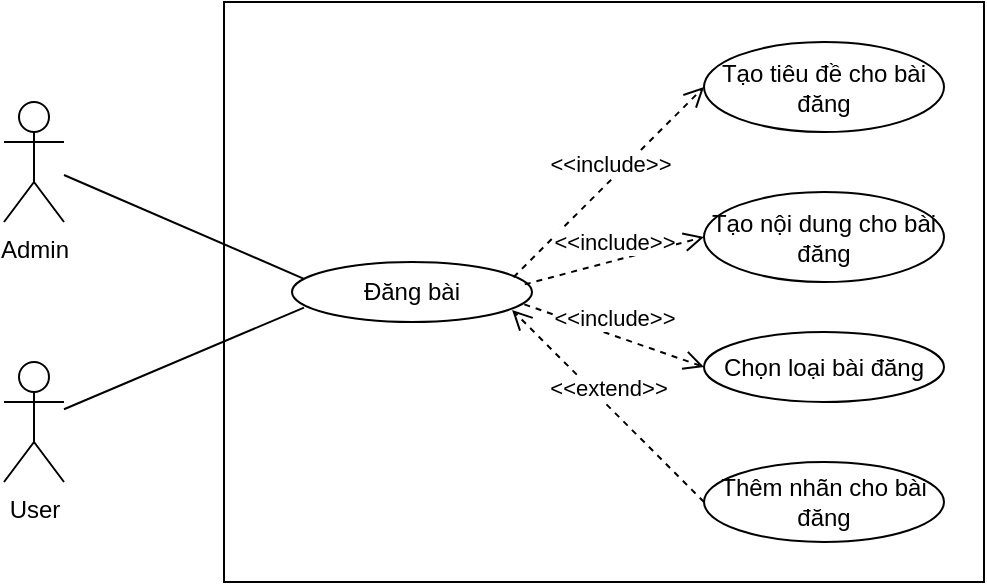 <mxfile version="14.1.2" type="device"><diagram id="ydaZoNyRoBm12WIdfpgQ" name="Page-1"><mxGraphModel dx="960" dy="563" grid="1" gridSize="10" guides="1" tooltips="1" connect="1" arrows="1" fold="1" page="1" pageScale="1" pageWidth="827" pageHeight="1169" math="0" shadow="0"><root><mxCell id="0"/><mxCell id="1" parent="0"/><mxCell id="IlSCWI6pbAh5zYhF6-MH-1" value="" style="rounded=0;whiteSpace=wrap;html=1;" vertex="1" parent="1"><mxGeometry x="260" y="30" width="380" height="290" as="geometry"/></mxCell><mxCell id="IlSCWI6pbAh5zYhF6-MH-2" value="User" style="shape=umlActor;verticalLabelPosition=bottom;verticalAlign=top;html=1;outlineConnect=0;" vertex="1" parent="1"><mxGeometry x="150" y="210" width="30" height="60" as="geometry"/></mxCell><mxCell id="IlSCWI6pbAh5zYhF6-MH-3" value="Admin" style="shape=umlActor;verticalLabelPosition=bottom;verticalAlign=top;html=1;outlineConnect=0;" vertex="1" parent="1"><mxGeometry x="150" y="80" width="30" height="60" as="geometry"/></mxCell><mxCell id="IlSCWI6pbAh5zYhF6-MH-4" value="Đăng bài" style="ellipse;whiteSpace=wrap;html=1;" vertex="1" parent="1"><mxGeometry x="294" y="160" width="120" height="30" as="geometry"/></mxCell><mxCell id="IlSCWI6pbAh5zYhF6-MH-5" value="Tạo tiêu đề cho bài đăng" style="ellipse;whiteSpace=wrap;html=1;" vertex="1" parent="1"><mxGeometry x="500" y="50" width="120" height="45" as="geometry"/></mxCell><mxCell id="IlSCWI6pbAh5zYhF6-MH-6" value="" style="endArrow=none;html=1;entryX=0.05;entryY=0.28;entryDx=0;entryDy=0;entryPerimeter=0;" edge="1" parent="1" source="IlSCWI6pbAh5zYhF6-MH-3" target="IlSCWI6pbAh5zYhF6-MH-4"><mxGeometry width="50" height="50" relative="1" as="geometry"><mxPoint x="390" y="310" as="sourcePoint"/><mxPoint x="440" y="260" as="targetPoint"/></mxGeometry></mxCell><mxCell id="IlSCWI6pbAh5zYhF6-MH-7" value="" style="endArrow=none;html=1;entryX=0.05;entryY=0.76;entryDx=0;entryDy=0;entryPerimeter=0;" edge="1" parent="1" source="IlSCWI6pbAh5zYhF6-MH-2" target="IlSCWI6pbAh5zYhF6-MH-4"><mxGeometry width="50" height="50" relative="1" as="geometry"><mxPoint x="390" y="310" as="sourcePoint"/><mxPoint x="440" y="260" as="targetPoint"/></mxGeometry></mxCell><mxCell id="IlSCWI6pbAh5zYhF6-MH-8" value="&amp;lt;&amp;lt;include&amp;gt;&amp;gt;" style="html=1;verticalAlign=bottom;endArrow=open;dashed=1;endSize=8;exitX=0.923;exitY=0.253;exitDx=0;exitDy=0;entryX=0;entryY=0.5;entryDx=0;entryDy=0;exitPerimeter=0;" edge="1" parent="1" source="IlSCWI6pbAh5zYhF6-MH-4" target="IlSCWI6pbAh5zYhF6-MH-5"><mxGeometry relative="1" as="geometry"><mxPoint x="450" y="280" as="sourcePoint"/><mxPoint x="370" y="280" as="targetPoint"/></mxGeometry></mxCell><mxCell id="IlSCWI6pbAh5zYhF6-MH-9" value="Tạo nội dung cho bài đăng" style="ellipse;whiteSpace=wrap;html=1;" vertex="1" parent="1"><mxGeometry x="500" y="125" width="120" height="45" as="geometry"/></mxCell><mxCell id="IlSCWI6pbAh5zYhF6-MH-11" value="Chọn loại bài đăng" style="ellipse;whiteSpace=wrap;html=1;" vertex="1" parent="1"><mxGeometry x="500" y="195" width="120" height="35" as="geometry"/></mxCell><mxCell id="IlSCWI6pbAh5zYhF6-MH-12" value="Thêm nhãn cho bài đăng" style="ellipse;whiteSpace=wrap;html=1;" vertex="1" parent="1"><mxGeometry x="500" y="260" width="120" height="40" as="geometry"/></mxCell><mxCell id="IlSCWI6pbAh5zYhF6-MH-13" value="&amp;lt;&amp;lt;include&amp;gt;&amp;gt;" style="html=1;verticalAlign=bottom;endArrow=open;dashed=1;endSize=8;entryX=0;entryY=0.5;entryDx=0;entryDy=0;exitX=0.97;exitY=0.373;exitDx=0;exitDy=0;exitPerimeter=0;" edge="1" parent="1" source="IlSCWI6pbAh5zYhF6-MH-4" target="IlSCWI6pbAh5zYhF6-MH-9"><mxGeometry relative="1" as="geometry"><mxPoint x="680" y="240" as="sourcePoint"/><mxPoint x="510" y="82.5" as="targetPoint"/></mxGeometry></mxCell><mxCell id="IlSCWI6pbAh5zYhF6-MH-14" value="&amp;lt;&amp;lt;include&amp;gt;&amp;gt;" style="html=1;verticalAlign=bottom;endArrow=open;dashed=1;endSize=8;entryX=0;entryY=0.5;entryDx=0;entryDy=0;exitX=0.968;exitY=0.706;exitDx=0;exitDy=0;exitPerimeter=0;" edge="1" parent="1" source="IlSCWI6pbAh5zYhF6-MH-4" target="IlSCWI6pbAh5zYhF6-MH-11"><mxGeometry relative="1" as="geometry"><mxPoint x="416.4" y="191.19" as="sourcePoint"/><mxPoint x="510.0" y="157.5" as="targetPoint"/></mxGeometry></mxCell><mxCell id="IlSCWI6pbAh5zYhF6-MH-15" value="&amp;lt;&amp;lt;extend&amp;gt;&amp;gt;" style="html=1;verticalAlign=bottom;endArrow=open;dashed=1;endSize=8;entryX=0.917;entryY=0.798;entryDx=0;entryDy=0;exitX=0;exitY=0.5;exitDx=0;exitDy=0;entryPerimeter=0;" edge="1" parent="1" source="IlSCWI6pbAh5zYhF6-MH-12" target="IlSCWI6pbAh5zYhF6-MH-4"><mxGeometry relative="1" as="geometry"><mxPoint x="426.4" y="201.19" as="sourcePoint"/><mxPoint x="520.0" y="167.5" as="targetPoint"/></mxGeometry></mxCell></root></mxGraphModel></diagram></mxfile>